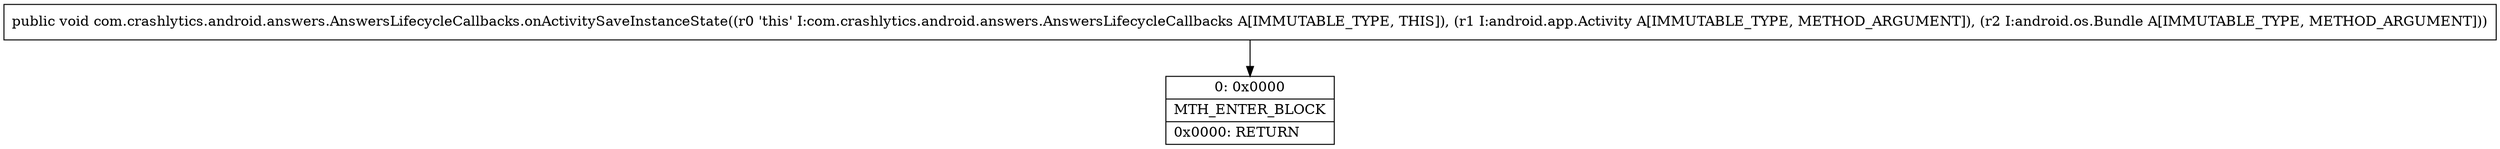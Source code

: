 digraph "CFG forcom.crashlytics.android.answers.AnswersLifecycleCallbacks.onActivitySaveInstanceState(Landroid\/app\/Activity;Landroid\/os\/Bundle;)V" {
Node_0 [shape=record,label="{0\:\ 0x0000|MTH_ENTER_BLOCK\l|0x0000: RETURN   \l}"];
MethodNode[shape=record,label="{public void com.crashlytics.android.answers.AnswersLifecycleCallbacks.onActivitySaveInstanceState((r0 'this' I:com.crashlytics.android.answers.AnswersLifecycleCallbacks A[IMMUTABLE_TYPE, THIS]), (r1 I:android.app.Activity A[IMMUTABLE_TYPE, METHOD_ARGUMENT]), (r2 I:android.os.Bundle A[IMMUTABLE_TYPE, METHOD_ARGUMENT])) }"];
MethodNode -> Node_0;
}

